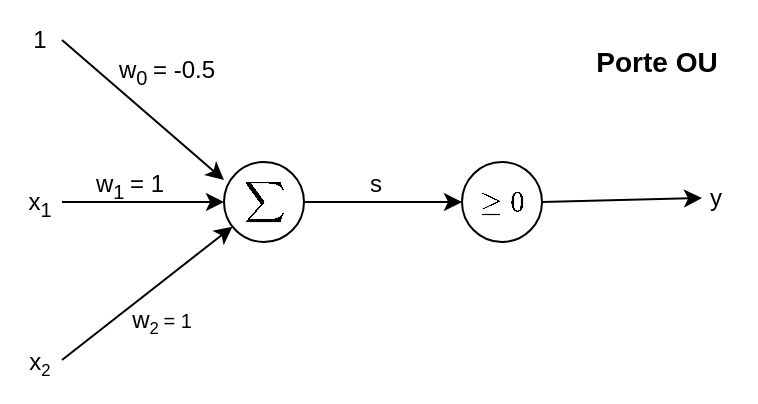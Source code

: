 <mxfile version="12.4.9" type="device"><diagram id="P_MoxVko4eVaTTqNdiFI" name="Page-1"><mxGraphModel dx="454" dy="710" grid="1" gridSize="10" guides="1" tooltips="1" connect="1" arrows="1" fold="1" page="1" pageScale="1" pageWidth="827" pageHeight="1169" math="1" shadow="0"><root><mxCell id="0"/><mxCell id="1" parent="0"/><mxCell id="yia1wDCwWx10TxgLuCS8-9" value="1" style="text;html=1;strokeColor=none;fillColor=none;align=center;verticalAlign=middle;whiteSpace=wrap;rounded=0;" parent="1" vertex="1"><mxGeometry x="249" y="140" width="40" height="40" as="geometry"/></mxCell><mxCell id="yia1wDCwWx10TxgLuCS8-10" value="x&lt;sub&gt;1&lt;/sub&gt;" style="text;html=1;strokeColor=none;fillColor=none;align=center;verticalAlign=middle;whiteSpace=wrap;rounded=0;" parent="1" vertex="1"><mxGeometry x="249" y="222" width="40" height="40" as="geometry"/></mxCell><mxCell id="yia1wDCwWx10TxgLuCS8-11" value="x&lt;span style=&quot;font-size: 10px&quot;&gt;&lt;sub&gt;2&lt;/sub&gt;&lt;/span&gt;" style="text;html=1;strokeColor=none;fillColor=none;align=center;verticalAlign=middle;whiteSpace=wrap;rounded=0;" parent="1" vertex="1"><mxGeometry x="249" y="301" width="40" height="40" as="geometry"/></mxCell><mxCell id="yia1wDCwWx10TxgLuCS8-15" value="$$\sum$$" style="ellipse;whiteSpace=wrap;html=1;aspect=fixed;" parent="1" vertex="1"><mxGeometry x="361" y="221" width="40" height="40" as="geometry"/></mxCell><mxCell id="yia1wDCwWx10TxgLuCS8-16" value="" style="endArrow=classic;html=1;" parent="1" edge="1"><mxGeometry width="50" height="50" relative="1" as="geometry"><mxPoint x="280" y="160" as="sourcePoint"/><mxPoint x="361" y="230" as="targetPoint"/></mxGeometry></mxCell><mxCell id="yia1wDCwWx10TxgLuCS8-17" value="" style="endArrow=classic;html=1;entryX=0;entryY=0.5;entryDx=0;entryDy=0;" parent="1" target="yia1wDCwWx10TxgLuCS8-15" edge="1"><mxGeometry width="50" height="50" relative="1" as="geometry"><mxPoint x="280" y="241" as="sourcePoint"/><mxPoint x="90" y="420" as="targetPoint"/></mxGeometry></mxCell><mxCell id="yia1wDCwWx10TxgLuCS8-18" value="" style="endArrow=classic;html=1;" parent="1" target="yia1wDCwWx10TxgLuCS8-15" edge="1"><mxGeometry width="50" height="50" relative="1" as="geometry"><mxPoint x="280" y="320" as="sourcePoint"/><mxPoint x="90" y="420" as="targetPoint"/></mxGeometry></mxCell><mxCell id="yia1wDCwWx10TxgLuCS8-22" value="$$\geq 0$$" style="ellipse;whiteSpace=wrap;html=1;aspect=fixed;" parent="1" vertex="1"><mxGeometry x="480" y="221" width="40" height="40" as="geometry"/></mxCell><mxCell id="yia1wDCwWx10TxgLuCS8-23" value="" style="endArrow=classic;html=1;exitX=1;exitY=0.5;exitDx=0;exitDy=0;" parent="1" source="yia1wDCwWx10TxgLuCS8-15" edge="1"><mxGeometry width="50" height="50" relative="1" as="geometry"><mxPoint x="110" y="470" as="sourcePoint"/><mxPoint x="480" y="241" as="targetPoint"/></mxGeometry></mxCell><mxCell id="yia1wDCwWx10TxgLuCS8-24" value="" style="endArrow=classic;html=1;exitX=1;exitY=0.5;exitDx=0;exitDy=0;" parent="1" source="yia1wDCwWx10TxgLuCS8-22" edge="1"><mxGeometry width="50" height="50" relative="1" as="geometry"><mxPoint x="310" y="470" as="sourcePoint"/><mxPoint x="600" y="239" as="targetPoint"/></mxGeometry></mxCell><mxCell id="yia1wDCwWx10TxgLuCS8-25" value="y" style="text;html=1;strokeColor=none;fillColor=none;align=center;verticalAlign=middle;whiteSpace=wrap;rounded=0;" parent="1" vertex="1"><mxGeometry x="587" y="229" width="40" height="20" as="geometry"/></mxCell><mxCell id="9Z-nKmhS6flBQpAPhafl-1" value="w&lt;sub&gt;0&amp;nbsp;&lt;/sub&gt;= -0.5" style="text;html=1;strokeColor=none;fillColor=none;align=center;verticalAlign=middle;whiteSpace=wrap;rounded=0;" parent="1" vertex="1"><mxGeometry x="305" y="166" width="55" height="20" as="geometry"/></mxCell><mxCell id="9Z-nKmhS6flBQpAPhafl-2" value="w&lt;sub&gt;1&amp;nbsp;&lt;/sub&gt;= 1" style="text;html=1;strokeColor=none;fillColor=none;align=center;verticalAlign=middle;whiteSpace=wrap;rounded=0;" parent="1" vertex="1"><mxGeometry x="294" y="223" width="40" height="20" as="geometry"/></mxCell><mxCell id="9Z-nKmhS6flBQpAPhafl-3" value="w&lt;span style=&quot;font-size: 10px&quot;&gt;&lt;sub&gt;2&amp;nbsp;&lt;/sub&gt;= 1&lt;/span&gt;" style="text;html=1;strokeColor=none;fillColor=none;align=center;verticalAlign=middle;whiteSpace=wrap;rounded=0;" parent="1" vertex="1"><mxGeometry x="310" y="290" width="40" height="20" as="geometry"/></mxCell><mxCell id="WbzS2Wxh6R1f7IiSsk6m-2" value="s" style="text;html=1;strokeColor=none;fillColor=none;align=center;verticalAlign=middle;whiteSpace=wrap;rounded=0;" parent="1" vertex="1"><mxGeometry x="417" y="222" width="40" height="20" as="geometry"/></mxCell><mxCell id="Eqejr1BJjeiskgprTIYh-1" value="&lt;font style=&quot;font-size: 14px&quot;&gt;&lt;b&gt;Porte OU&lt;/b&gt;&lt;/font&gt;" style="text;html=1;align=center;verticalAlign=middle;resizable=0;points=[];autosize=1;" vertex="1" parent="1"><mxGeometry x="537" y="161" width="80" height="20" as="geometry"/></mxCell></root></mxGraphModel></diagram></mxfile>